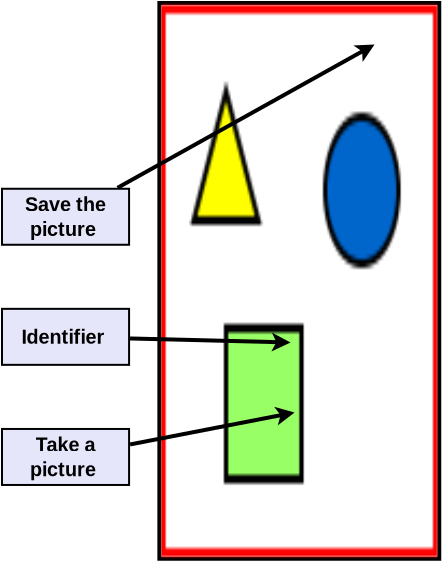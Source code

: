 <?xml version="1.0" encoding="UTF-8"?>
<dia:diagram xmlns:dia="http://www.lysator.liu.se/~alla/dia/">
  <dia:layer name="Sfondo" visible="true" active="true">
    <dia:object type="Standard - Image" version="0" id="O0">
      <dia:attribute name="obj_pos">
        <dia:point val="-13.062,18.425"/>
      </dia:attribute>
      <dia:attribute name="obj_bb">
        <dia:rectangle val="-13.162,18.325;0.831,46.112"/>
      </dia:attribute>
      <dia:attribute name="elem_corner">
        <dia:point val="-13.062,18.425"/>
      </dia:attribute>
      <dia:attribute name="elem_width">
        <dia:real val="13.794"/>
      </dia:attribute>
      <dia:attribute name="elem_height">
        <dia:real val="27.587"/>
      </dia:attribute>
      <dia:attribute name="border_width">
        <dia:real val="0.2"/>
      </dia:attribute>
      <dia:attribute name="draw_border">
        <dia:boolean val="true"/>
      </dia:attribute>
      <dia:attribute name="keep_aspect">
        <dia:boolean val="true"/>
      </dia:attribute>
      <dia:attribute name="file">
        <dia:string>#geopaparazzi-image.jpg#</dia:string>
      </dia:attribute>
    </dia:object>
    <dia:object type="Standard - Line" version="0" id="O1">
      <dia:attribute name="obj_pos">
        <dia:point val="-14.628,35.099"/>
      </dia:attribute>
      <dia:attribute name="obj_bb">
        <dia:rectangle val="-14.73,34.808;-6.379,35.755"/>
      </dia:attribute>
      <dia:attribute name="conn_endpoints">
        <dia:point val="-14.628,35.099"/>
        <dia:point val="-6.603,35.3"/>
      </dia:attribute>
      <dia:attribute name="numcp">
        <dia:int val="1"/>
      </dia:attribute>
      <dia:attribute name="line_width">
        <dia:real val="0.2"/>
      </dia:attribute>
      <dia:attribute name="end_arrow">
        <dia:enum val="22"/>
      </dia:attribute>
      <dia:attribute name="end_arrow_length">
        <dia:real val="0.5"/>
      </dia:attribute>
      <dia:attribute name="end_arrow_width">
        <dia:real val="0.5"/>
      </dia:attribute>
      <dia:connections>
        <dia:connection handle="0" to="O8" connection="8"/>
      </dia:connections>
    </dia:object>
    <dia:object type="Standard - Line" version="0" id="O2">
      <dia:attribute name="obj_pos">
        <dia:point val="-14.628,40.396"/>
      </dia:attribute>
      <dia:attribute name="obj_bb">
        <dia:rectangle val="-14.745,38.473;-6.183,40.514"/>
      </dia:attribute>
      <dia:attribute name="conn_endpoints">
        <dia:point val="-14.628,40.396"/>
        <dia:point val="-6.403,38.8"/>
      </dia:attribute>
      <dia:attribute name="numcp">
        <dia:int val="1"/>
      </dia:attribute>
      <dia:attribute name="line_width">
        <dia:real val="0.2"/>
      </dia:attribute>
      <dia:attribute name="end_arrow">
        <dia:enum val="22"/>
      </dia:attribute>
      <dia:attribute name="end_arrow_length">
        <dia:real val="0.5"/>
      </dia:attribute>
      <dia:attribute name="end_arrow_width">
        <dia:real val="0.5"/>
      </dia:attribute>
      <dia:connections>
        <dia:connection handle="0" to="O4" connection="8"/>
      </dia:connections>
    </dia:object>
    <dia:object type="Standard - Line" version="0" id="O3">
      <dia:attribute name="obj_pos">
        <dia:point val="-15.255,27.564"/>
      </dia:attribute>
      <dia:attribute name="obj_bb">
        <dia:rectangle val="-15.391,20.261;-2.207,27.7"/>
      </dia:attribute>
      <dia:attribute name="conn_endpoints">
        <dia:point val="-15.255,27.564"/>
        <dia:point val="-2.403,20.4"/>
      </dia:attribute>
      <dia:attribute name="numcp">
        <dia:int val="1"/>
      </dia:attribute>
      <dia:attribute name="line_width">
        <dia:real val="0.2"/>
      </dia:attribute>
      <dia:attribute name="end_arrow">
        <dia:enum val="22"/>
      </dia:attribute>
      <dia:attribute name="end_arrow_length">
        <dia:real val="0.5"/>
      </dia:attribute>
      <dia:attribute name="end_arrow_width">
        <dia:real val="0.5"/>
      </dia:attribute>
      <dia:connections>
        <dia:connection handle="0" to="O6" connection="8"/>
      </dia:connections>
    </dia:object>
    <dia:group>
      <dia:object type="Standard - Box" version="0" id="O4">
        <dia:attribute name="obj_pos">
          <dia:point val="-21.031,39.623"/>
        </dia:attribute>
        <dia:attribute name="obj_bb">
          <dia:rectangle val="-21.081,39.572;-14.628,42.472"/>
        </dia:attribute>
        <dia:attribute name="elem_corner">
          <dia:point val="-21.031,39.623"/>
        </dia:attribute>
        <dia:attribute name="elem_width">
          <dia:real val="6.354"/>
        </dia:attribute>
        <dia:attribute name="elem_height">
          <dia:real val="2.8"/>
        </dia:attribute>
        <dia:attribute name="border_width">
          <dia:real val="0.1"/>
        </dia:attribute>
        <dia:attribute name="inner_color">
          <dia:color val="#e6e6fa"/>
        </dia:attribute>
        <dia:attribute name="show_background">
          <dia:boolean val="true"/>
        </dia:attribute>
      </dia:object>
      <dia:object type="Standard - Text" version="1" id="O5">
        <dia:attribute name="obj_pos">
          <dia:point val="-17.854,41.023"/>
        </dia:attribute>
        <dia:attribute name="obj_bb">
          <dia:rectangle val="-19.639,39.853;-16.069,42.192"/>
        </dia:attribute>
        <dia:attribute name="text">
          <dia:composite type="text">
            <dia:attribute name="string">
              <dia:string>#Take a
picture #</dia:string>
            </dia:attribute>
            <dia:attribute name="font">
              <dia:font family="Arial" style="80" name="Helvetica-Bold"/>
            </dia:attribute>
            <dia:attribute name="height">
              <dia:real val="1.235"/>
            </dia:attribute>
            <dia:attribute name="pos">
              <dia:point val="-17.854,40.748"/>
            </dia:attribute>
            <dia:attribute name="color">
              <dia:color val="#000000"/>
            </dia:attribute>
            <dia:attribute name="alignment">
              <dia:enum val="1"/>
            </dia:attribute>
          </dia:composite>
        </dia:attribute>
        <dia:attribute name="valign">
          <dia:enum val="2"/>
        </dia:attribute>
        <dia:connections>
          <dia:connection handle="0" to="O4" connection="8"/>
        </dia:connections>
      </dia:object>
    </dia:group>
    <dia:group>
      <dia:object type="Standard - Box" version="0" id="O6">
        <dia:attribute name="obj_pos">
          <dia:point val="-21.031,27.613"/>
        </dia:attribute>
        <dia:attribute name="obj_bb">
          <dia:rectangle val="-21.081,27.562;-14.628,30.462"/>
        </dia:attribute>
        <dia:attribute name="elem_corner">
          <dia:point val="-21.031,27.613"/>
        </dia:attribute>
        <dia:attribute name="elem_width">
          <dia:real val="6.354"/>
        </dia:attribute>
        <dia:attribute name="elem_height">
          <dia:real val="2.8"/>
        </dia:attribute>
        <dia:attribute name="border_width">
          <dia:real val="0.1"/>
        </dia:attribute>
        <dia:attribute name="inner_color">
          <dia:color val="#e6e6fa"/>
        </dia:attribute>
        <dia:attribute name="show_background">
          <dia:boolean val="true"/>
        </dia:attribute>
      </dia:object>
      <dia:object type="Standard - Text" version="1" id="O7">
        <dia:attribute name="obj_pos">
          <dia:point val="-17.854,29.012"/>
        </dia:attribute>
        <dia:attribute name="obj_bb">
          <dia:rectangle val="-19.887,27.843;-15.822,30.182"/>
        </dia:attribute>
        <dia:attribute name="text">
          <dia:composite type="text">
            <dia:attribute name="string">
              <dia:string>#Save the
picture #</dia:string>
            </dia:attribute>
            <dia:attribute name="font">
              <dia:font family="Arial" style="80" name="Helvetica-Bold"/>
            </dia:attribute>
            <dia:attribute name="height">
              <dia:real val="1.235"/>
            </dia:attribute>
            <dia:attribute name="pos">
              <dia:point val="-17.854,28.738"/>
            </dia:attribute>
            <dia:attribute name="color">
              <dia:color val="#000000"/>
            </dia:attribute>
            <dia:attribute name="alignment">
              <dia:enum val="1"/>
            </dia:attribute>
          </dia:composite>
        </dia:attribute>
        <dia:attribute name="valign">
          <dia:enum val="2"/>
        </dia:attribute>
        <dia:connections>
          <dia:connection handle="0" to="O6" connection="8"/>
        </dia:connections>
      </dia:object>
    </dia:group>
    <dia:group>
      <dia:object type="Standard - Box" version="0" id="O8">
        <dia:attribute name="obj_pos">
          <dia:point val="-21.031,33.617"/>
        </dia:attribute>
        <dia:attribute name="obj_bb">
          <dia:rectangle val="-21.081,33.568;-14.628,36.468"/>
        </dia:attribute>
        <dia:attribute name="elem_corner">
          <dia:point val="-21.031,33.617"/>
        </dia:attribute>
        <dia:attribute name="elem_width">
          <dia:real val="6.354"/>
        </dia:attribute>
        <dia:attribute name="elem_height">
          <dia:real val="2.8"/>
        </dia:attribute>
        <dia:attribute name="border_width">
          <dia:real val="0.1"/>
        </dia:attribute>
        <dia:attribute name="inner_color">
          <dia:color val="#e6e6fa"/>
        </dia:attribute>
        <dia:attribute name="show_background">
          <dia:boolean val="true"/>
        </dia:attribute>
      </dia:object>
      <dia:object type="Standard - Text" version="1" id="O9">
        <dia:attribute name="obj_pos">
          <dia:point val="-17.854,35.017"/>
        </dia:attribute>
        <dia:attribute name="obj_bb">
          <dia:rectangle val="-20.079,34.465;-15.629,35.57"/>
        </dia:attribute>
        <dia:attribute name="text">
          <dia:composite type="text">
            <dia:attribute name="string">
              <dia:string>#Identifier #</dia:string>
            </dia:attribute>
            <dia:attribute name="font">
              <dia:font family="Arial" style="80" name="Helvetica-Bold"/>
            </dia:attribute>
            <dia:attribute name="height">
              <dia:real val="1.235"/>
            </dia:attribute>
            <dia:attribute name="pos">
              <dia:point val="-17.854,35.36"/>
            </dia:attribute>
            <dia:attribute name="color">
              <dia:color val="#000000"/>
            </dia:attribute>
            <dia:attribute name="alignment">
              <dia:enum val="1"/>
            </dia:attribute>
          </dia:composite>
        </dia:attribute>
        <dia:attribute name="valign">
          <dia:enum val="2"/>
        </dia:attribute>
        <dia:connections>
          <dia:connection handle="0" to="O8" connection="8"/>
        </dia:connections>
      </dia:object>
    </dia:group>
  </dia:layer>
</dia:diagram>

